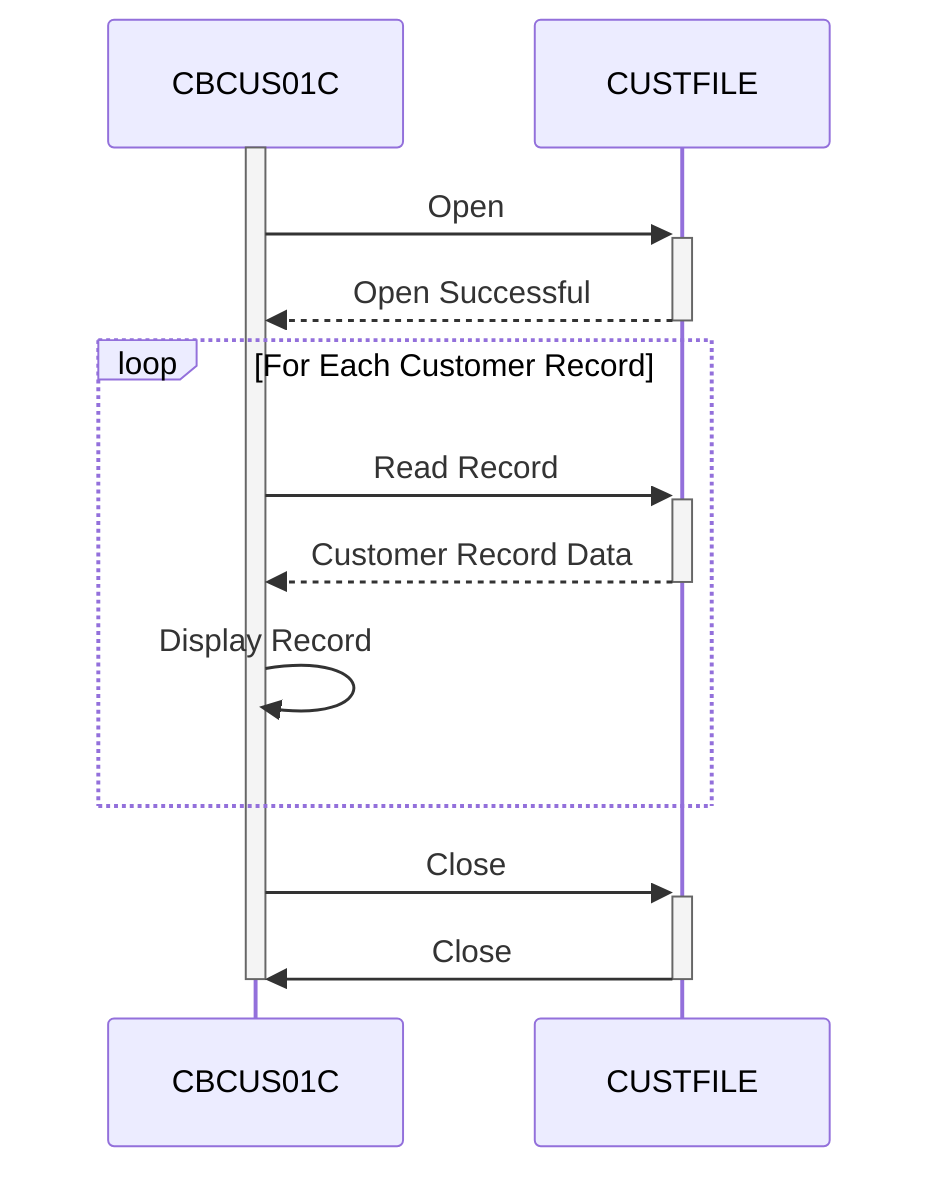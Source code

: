 sequenceDiagram
    participant CBCUS01C
    participant CUSTFILE

    activate CBCUS01C
    CBCUS01C->>+CUSTFILE: Open
    CUSTFILE-->>-CBCUS01C: Open Successful

    loop For Each Customer Record
        CBCUS01C->>+CUSTFILE: Read Record
        CUSTFILE-->>-CBCUS01C: Customer Record Data        
        CBCUS01C->>CBCUS01C: Display Record
    end
    
    CBCUS01C->>+CUSTFILE: Close
    CUSTFILE->>-CBCUS01C: Close    
    deactivate CBCUS01C